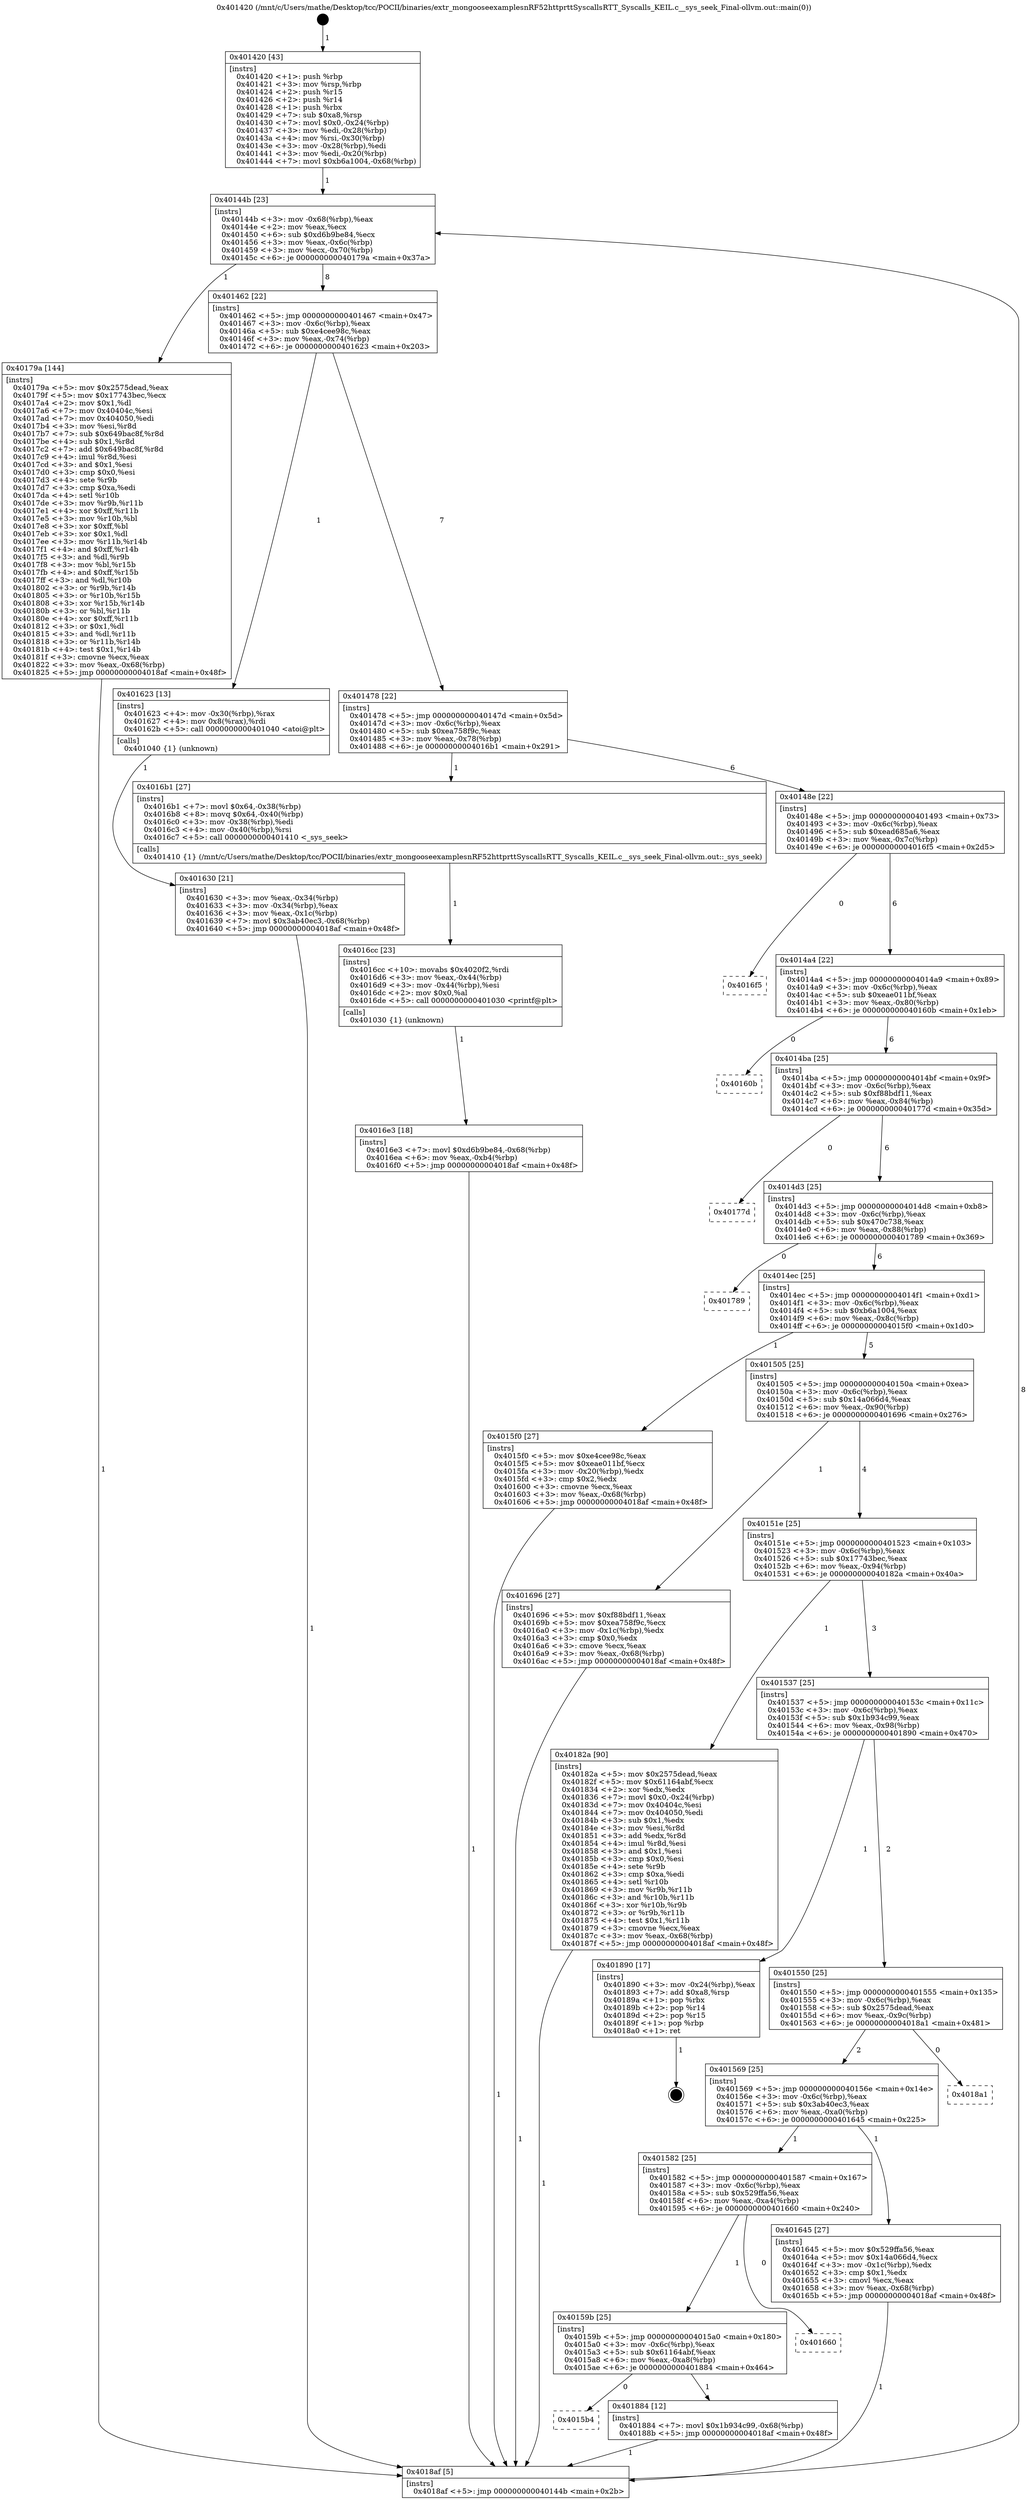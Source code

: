 digraph "0x401420" {
  label = "0x401420 (/mnt/c/Users/mathe/Desktop/tcc/POCII/binaries/extr_mongooseexamplesnRF52httprttSyscallsRTT_Syscalls_KEIL.c__sys_seek_Final-ollvm.out::main(0))"
  labelloc = "t"
  node[shape=record]

  Entry [label="",width=0.3,height=0.3,shape=circle,fillcolor=black,style=filled]
  "0x40144b" [label="{
     0x40144b [23]\l
     | [instrs]\l
     &nbsp;&nbsp;0x40144b \<+3\>: mov -0x68(%rbp),%eax\l
     &nbsp;&nbsp;0x40144e \<+2\>: mov %eax,%ecx\l
     &nbsp;&nbsp;0x401450 \<+6\>: sub $0xd6b9be84,%ecx\l
     &nbsp;&nbsp;0x401456 \<+3\>: mov %eax,-0x6c(%rbp)\l
     &nbsp;&nbsp;0x401459 \<+3\>: mov %ecx,-0x70(%rbp)\l
     &nbsp;&nbsp;0x40145c \<+6\>: je 000000000040179a \<main+0x37a\>\l
  }"]
  "0x40179a" [label="{
     0x40179a [144]\l
     | [instrs]\l
     &nbsp;&nbsp;0x40179a \<+5\>: mov $0x2575dead,%eax\l
     &nbsp;&nbsp;0x40179f \<+5\>: mov $0x17743bec,%ecx\l
     &nbsp;&nbsp;0x4017a4 \<+2\>: mov $0x1,%dl\l
     &nbsp;&nbsp;0x4017a6 \<+7\>: mov 0x40404c,%esi\l
     &nbsp;&nbsp;0x4017ad \<+7\>: mov 0x404050,%edi\l
     &nbsp;&nbsp;0x4017b4 \<+3\>: mov %esi,%r8d\l
     &nbsp;&nbsp;0x4017b7 \<+7\>: sub $0x649bac8f,%r8d\l
     &nbsp;&nbsp;0x4017be \<+4\>: sub $0x1,%r8d\l
     &nbsp;&nbsp;0x4017c2 \<+7\>: add $0x649bac8f,%r8d\l
     &nbsp;&nbsp;0x4017c9 \<+4\>: imul %r8d,%esi\l
     &nbsp;&nbsp;0x4017cd \<+3\>: and $0x1,%esi\l
     &nbsp;&nbsp;0x4017d0 \<+3\>: cmp $0x0,%esi\l
     &nbsp;&nbsp;0x4017d3 \<+4\>: sete %r9b\l
     &nbsp;&nbsp;0x4017d7 \<+3\>: cmp $0xa,%edi\l
     &nbsp;&nbsp;0x4017da \<+4\>: setl %r10b\l
     &nbsp;&nbsp;0x4017de \<+3\>: mov %r9b,%r11b\l
     &nbsp;&nbsp;0x4017e1 \<+4\>: xor $0xff,%r11b\l
     &nbsp;&nbsp;0x4017e5 \<+3\>: mov %r10b,%bl\l
     &nbsp;&nbsp;0x4017e8 \<+3\>: xor $0xff,%bl\l
     &nbsp;&nbsp;0x4017eb \<+3\>: xor $0x1,%dl\l
     &nbsp;&nbsp;0x4017ee \<+3\>: mov %r11b,%r14b\l
     &nbsp;&nbsp;0x4017f1 \<+4\>: and $0xff,%r14b\l
     &nbsp;&nbsp;0x4017f5 \<+3\>: and %dl,%r9b\l
     &nbsp;&nbsp;0x4017f8 \<+3\>: mov %bl,%r15b\l
     &nbsp;&nbsp;0x4017fb \<+4\>: and $0xff,%r15b\l
     &nbsp;&nbsp;0x4017ff \<+3\>: and %dl,%r10b\l
     &nbsp;&nbsp;0x401802 \<+3\>: or %r9b,%r14b\l
     &nbsp;&nbsp;0x401805 \<+3\>: or %r10b,%r15b\l
     &nbsp;&nbsp;0x401808 \<+3\>: xor %r15b,%r14b\l
     &nbsp;&nbsp;0x40180b \<+3\>: or %bl,%r11b\l
     &nbsp;&nbsp;0x40180e \<+4\>: xor $0xff,%r11b\l
     &nbsp;&nbsp;0x401812 \<+3\>: or $0x1,%dl\l
     &nbsp;&nbsp;0x401815 \<+3\>: and %dl,%r11b\l
     &nbsp;&nbsp;0x401818 \<+3\>: or %r11b,%r14b\l
     &nbsp;&nbsp;0x40181b \<+4\>: test $0x1,%r14b\l
     &nbsp;&nbsp;0x40181f \<+3\>: cmovne %ecx,%eax\l
     &nbsp;&nbsp;0x401822 \<+3\>: mov %eax,-0x68(%rbp)\l
     &nbsp;&nbsp;0x401825 \<+5\>: jmp 00000000004018af \<main+0x48f\>\l
  }"]
  "0x401462" [label="{
     0x401462 [22]\l
     | [instrs]\l
     &nbsp;&nbsp;0x401462 \<+5\>: jmp 0000000000401467 \<main+0x47\>\l
     &nbsp;&nbsp;0x401467 \<+3\>: mov -0x6c(%rbp),%eax\l
     &nbsp;&nbsp;0x40146a \<+5\>: sub $0xe4cee98c,%eax\l
     &nbsp;&nbsp;0x40146f \<+3\>: mov %eax,-0x74(%rbp)\l
     &nbsp;&nbsp;0x401472 \<+6\>: je 0000000000401623 \<main+0x203\>\l
  }"]
  Exit [label="",width=0.3,height=0.3,shape=circle,fillcolor=black,style=filled,peripheries=2]
  "0x401623" [label="{
     0x401623 [13]\l
     | [instrs]\l
     &nbsp;&nbsp;0x401623 \<+4\>: mov -0x30(%rbp),%rax\l
     &nbsp;&nbsp;0x401627 \<+4\>: mov 0x8(%rax),%rdi\l
     &nbsp;&nbsp;0x40162b \<+5\>: call 0000000000401040 \<atoi@plt\>\l
     | [calls]\l
     &nbsp;&nbsp;0x401040 \{1\} (unknown)\l
  }"]
  "0x401478" [label="{
     0x401478 [22]\l
     | [instrs]\l
     &nbsp;&nbsp;0x401478 \<+5\>: jmp 000000000040147d \<main+0x5d\>\l
     &nbsp;&nbsp;0x40147d \<+3\>: mov -0x6c(%rbp),%eax\l
     &nbsp;&nbsp;0x401480 \<+5\>: sub $0xea758f9c,%eax\l
     &nbsp;&nbsp;0x401485 \<+3\>: mov %eax,-0x78(%rbp)\l
     &nbsp;&nbsp;0x401488 \<+6\>: je 00000000004016b1 \<main+0x291\>\l
  }"]
  "0x4015b4" [label="{
     0x4015b4\l
  }", style=dashed]
  "0x4016b1" [label="{
     0x4016b1 [27]\l
     | [instrs]\l
     &nbsp;&nbsp;0x4016b1 \<+7\>: movl $0x64,-0x38(%rbp)\l
     &nbsp;&nbsp;0x4016b8 \<+8\>: movq $0x64,-0x40(%rbp)\l
     &nbsp;&nbsp;0x4016c0 \<+3\>: mov -0x38(%rbp),%edi\l
     &nbsp;&nbsp;0x4016c3 \<+4\>: mov -0x40(%rbp),%rsi\l
     &nbsp;&nbsp;0x4016c7 \<+5\>: call 0000000000401410 \<_sys_seek\>\l
     | [calls]\l
     &nbsp;&nbsp;0x401410 \{1\} (/mnt/c/Users/mathe/Desktop/tcc/POCII/binaries/extr_mongooseexamplesnRF52httprttSyscallsRTT_Syscalls_KEIL.c__sys_seek_Final-ollvm.out::_sys_seek)\l
  }"]
  "0x40148e" [label="{
     0x40148e [22]\l
     | [instrs]\l
     &nbsp;&nbsp;0x40148e \<+5\>: jmp 0000000000401493 \<main+0x73\>\l
     &nbsp;&nbsp;0x401493 \<+3\>: mov -0x6c(%rbp),%eax\l
     &nbsp;&nbsp;0x401496 \<+5\>: sub $0xead685a6,%eax\l
     &nbsp;&nbsp;0x40149b \<+3\>: mov %eax,-0x7c(%rbp)\l
     &nbsp;&nbsp;0x40149e \<+6\>: je 00000000004016f5 \<main+0x2d5\>\l
  }"]
  "0x401884" [label="{
     0x401884 [12]\l
     | [instrs]\l
     &nbsp;&nbsp;0x401884 \<+7\>: movl $0x1b934c99,-0x68(%rbp)\l
     &nbsp;&nbsp;0x40188b \<+5\>: jmp 00000000004018af \<main+0x48f\>\l
  }"]
  "0x4016f5" [label="{
     0x4016f5\l
  }", style=dashed]
  "0x4014a4" [label="{
     0x4014a4 [22]\l
     | [instrs]\l
     &nbsp;&nbsp;0x4014a4 \<+5\>: jmp 00000000004014a9 \<main+0x89\>\l
     &nbsp;&nbsp;0x4014a9 \<+3\>: mov -0x6c(%rbp),%eax\l
     &nbsp;&nbsp;0x4014ac \<+5\>: sub $0xeae011bf,%eax\l
     &nbsp;&nbsp;0x4014b1 \<+3\>: mov %eax,-0x80(%rbp)\l
     &nbsp;&nbsp;0x4014b4 \<+6\>: je 000000000040160b \<main+0x1eb\>\l
  }"]
  "0x40159b" [label="{
     0x40159b [25]\l
     | [instrs]\l
     &nbsp;&nbsp;0x40159b \<+5\>: jmp 00000000004015a0 \<main+0x180\>\l
     &nbsp;&nbsp;0x4015a0 \<+3\>: mov -0x6c(%rbp),%eax\l
     &nbsp;&nbsp;0x4015a3 \<+5\>: sub $0x61164abf,%eax\l
     &nbsp;&nbsp;0x4015a8 \<+6\>: mov %eax,-0xa8(%rbp)\l
     &nbsp;&nbsp;0x4015ae \<+6\>: je 0000000000401884 \<main+0x464\>\l
  }"]
  "0x40160b" [label="{
     0x40160b\l
  }", style=dashed]
  "0x4014ba" [label="{
     0x4014ba [25]\l
     | [instrs]\l
     &nbsp;&nbsp;0x4014ba \<+5\>: jmp 00000000004014bf \<main+0x9f\>\l
     &nbsp;&nbsp;0x4014bf \<+3\>: mov -0x6c(%rbp),%eax\l
     &nbsp;&nbsp;0x4014c2 \<+5\>: sub $0xf88bdf11,%eax\l
     &nbsp;&nbsp;0x4014c7 \<+6\>: mov %eax,-0x84(%rbp)\l
     &nbsp;&nbsp;0x4014cd \<+6\>: je 000000000040177d \<main+0x35d\>\l
  }"]
  "0x401660" [label="{
     0x401660\l
  }", style=dashed]
  "0x40177d" [label="{
     0x40177d\l
  }", style=dashed]
  "0x4014d3" [label="{
     0x4014d3 [25]\l
     | [instrs]\l
     &nbsp;&nbsp;0x4014d3 \<+5\>: jmp 00000000004014d8 \<main+0xb8\>\l
     &nbsp;&nbsp;0x4014d8 \<+3\>: mov -0x6c(%rbp),%eax\l
     &nbsp;&nbsp;0x4014db \<+5\>: sub $0x470c738,%eax\l
     &nbsp;&nbsp;0x4014e0 \<+6\>: mov %eax,-0x88(%rbp)\l
     &nbsp;&nbsp;0x4014e6 \<+6\>: je 0000000000401789 \<main+0x369\>\l
  }"]
  "0x4016e3" [label="{
     0x4016e3 [18]\l
     | [instrs]\l
     &nbsp;&nbsp;0x4016e3 \<+7\>: movl $0xd6b9be84,-0x68(%rbp)\l
     &nbsp;&nbsp;0x4016ea \<+6\>: mov %eax,-0xb4(%rbp)\l
     &nbsp;&nbsp;0x4016f0 \<+5\>: jmp 00000000004018af \<main+0x48f\>\l
  }"]
  "0x401789" [label="{
     0x401789\l
  }", style=dashed]
  "0x4014ec" [label="{
     0x4014ec [25]\l
     | [instrs]\l
     &nbsp;&nbsp;0x4014ec \<+5\>: jmp 00000000004014f1 \<main+0xd1\>\l
     &nbsp;&nbsp;0x4014f1 \<+3\>: mov -0x6c(%rbp),%eax\l
     &nbsp;&nbsp;0x4014f4 \<+5\>: sub $0xb6a1004,%eax\l
     &nbsp;&nbsp;0x4014f9 \<+6\>: mov %eax,-0x8c(%rbp)\l
     &nbsp;&nbsp;0x4014ff \<+6\>: je 00000000004015f0 \<main+0x1d0\>\l
  }"]
  "0x4016cc" [label="{
     0x4016cc [23]\l
     | [instrs]\l
     &nbsp;&nbsp;0x4016cc \<+10\>: movabs $0x4020f2,%rdi\l
     &nbsp;&nbsp;0x4016d6 \<+3\>: mov %eax,-0x44(%rbp)\l
     &nbsp;&nbsp;0x4016d9 \<+3\>: mov -0x44(%rbp),%esi\l
     &nbsp;&nbsp;0x4016dc \<+2\>: mov $0x0,%al\l
     &nbsp;&nbsp;0x4016de \<+5\>: call 0000000000401030 \<printf@plt\>\l
     | [calls]\l
     &nbsp;&nbsp;0x401030 \{1\} (unknown)\l
  }"]
  "0x4015f0" [label="{
     0x4015f0 [27]\l
     | [instrs]\l
     &nbsp;&nbsp;0x4015f0 \<+5\>: mov $0xe4cee98c,%eax\l
     &nbsp;&nbsp;0x4015f5 \<+5\>: mov $0xeae011bf,%ecx\l
     &nbsp;&nbsp;0x4015fa \<+3\>: mov -0x20(%rbp),%edx\l
     &nbsp;&nbsp;0x4015fd \<+3\>: cmp $0x2,%edx\l
     &nbsp;&nbsp;0x401600 \<+3\>: cmovne %ecx,%eax\l
     &nbsp;&nbsp;0x401603 \<+3\>: mov %eax,-0x68(%rbp)\l
     &nbsp;&nbsp;0x401606 \<+5\>: jmp 00000000004018af \<main+0x48f\>\l
  }"]
  "0x401505" [label="{
     0x401505 [25]\l
     | [instrs]\l
     &nbsp;&nbsp;0x401505 \<+5\>: jmp 000000000040150a \<main+0xea\>\l
     &nbsp;&nbsp;0x40150a \<+3\>: mov -0x6c(%rbp),%eax\l
     &nbsp;&nbsp;0x40150d \<+5\>: sub $0x14a066d4,%eax\l
     &nbsp;&nbsp;0x401512 \<+6\>: mov %eax,-0x90(%rbp)\l
     &nbsp;&nbsp;0x401518 \<+6\>: je 0000000000401696 \<main+0x276\>\l
  }"]
  "0x4018af" [label="{
     0x4018af [5]\l
     | [instrs]\l
     &nbsp;&nbsp;0x4018af \<+5\>: jmp 000000000040144b \<main+0x2b\>\l
  }"]
  "0x401420" [label="{
     0x401420 [43]\l
     | [instrs]\l
     &nbsp;&nbsp;0x401420 \<+1\>: push %rbp\l
     &nbsp;&nbsp;0x401421 \<+3\>: mov %rsp,%rbp\l
     &nbsp;&nbsp;0x401424 \<+2\>: push %r15\l
     &nbsp;&nbsp;0x401426 \<+2\>: push %r14\l
     &nbsp;&nbsp;0x401428 \<+1\>: push %rbx\l
     &nbsp;&nbsp;0x401429 \<+7\>: sub $0xa8,%rsp\l
     &nbsp;&nbsp;0x401430 \<+7\>: movl $0x0,-0x24(%rbp)\l
     &nbsp;&nbsp;0x401437 \<+3\>: mov %edi,-0x28(%rbp)\l
     &nbsp;&nbsp;0x40143a \<+4\>: mov %rsi,-0x30(%rbp)\l
     &nbsp;&nbsp;0x40143e \<+3\>: mov -0x28(%rbp),%edi\l
     &nbsp;&nbsp;0x401441 \<+3\>: mov %edi,-0x20(%rbp)\l
     &nbsp;&nbsp;0x401444 \<+7\>: movl $0xb6a1004,-0x68(%rbp)\l
  }"]
  "0x401630" [label="{
     0x401630 [21]\l
     | [instrs]\l
     &nbsp;&nbsp;0x401630 \<+3\>: mov %eax,-0x34(%rbp)\l
     &nbsp;&nbsp;0x401633 \<+3\>: mov -0x34(%rbp),%eax\l
     &nbsp;&nbsp;0x401636 \<+3\>: mov %eax,-0x1c(%rbp)\l
     &nbsp;&nbsp;0x401639 \<+7\>: movl $0x3ab40ec3,-0x68(%rbp)\l
     &nbsp;&nbsp;0x401640 \<+5\>: jmp 00000000004018af \<main+0x48f\>\l
  }"]
  "0x401582" [label="{
     0x401582 [25]\l
     | [instrs]\l
     &nbsp;&nbsp;0x401582 \<+5\>: jmp 0000000000401587 \<main+0x167\>\l
     &nbsp;&nbsp;0x401587 \<+3\>: mov -0x6c(%rbp),%eax\l
     &nbsp;&nbsp;0x40158a \<+5\>: sub $0x529ffa56,%eax\l
     &nbsp;&nbsp;0x40158f \<+6\>: mov %eax,-0xa4(%rbp)\l
     &nbsp;&nbsp;0x401595 \<+6\>: je 0000000000401660 \<main+0x240\>\l
  }"]
  "0x401696" [label="{
     0x401696 [27]\l
     | [instrs]\l
     &nbsp;&nbsp;0x401696 \<+5\>: mov $0xf88bdf11,%eax\l
     &nbsp;&nbsp;0x40169b \<+5\>: mov $0xea758f9c,%ecx\l
     &nbsp;&nbsp;0x4016a0 \<+3\>: mov -0x1c(%rbp),%edx\l
     &nbsp;&nbsp;0x4016a3 \<+3\>: cmp $0x0,%edx\l
     &nbsp;&nbsp;0x4016a6 \<+3\>: cmove %ecx,%eax\l
     &nbsp;&nbsp;0x4016a9 \<+3\>: mov %eax,-0x68(%rbp)\l
     &nbsp;&nbsp;0x4016ac \<+5\>: jmp 00000000004018af \<main+0x48f\>\l
  }"]
  "0x40151e" [label="{
     0x40151e [25]\l
     | [instrs]\l
     &nbsp;&nbsp;0x40151e \<+5\>: jmp 0000000000401523 \<main+0x103\>\l
     &nbsp;&nbsp;0x401523 \<+3\>: mov -0x6c(%rbp),%eax\l
     &nbsp;&nbsp;0x401526 \<+5\>: sub $0x17743bec,%eax\l
     &nbsp;&nbsp;0x40152b \<+6\>: mov %eax,-0x94(%rbp)\l
     &nbsp;&nbsp;0x401531 \<+6\>: je 000000000040182a \<main+0x40a\>\l
  }"]
  "0x401645" [label="{
     0x401645 [27]\l
     | [instrs]\l
     &nbsp;&nbsp;0x401645 \<+5\>: mov $0x529ffa56,%eax\l
     &nbsp;&nbsp;0x40164a \<+5\>: mov $0x14a066d4,%ecx\l
     &nbsp;&nbsp;0x40164f \<+3\>: mov -0x1c(%rbp),%edx\l
     &nbsp;&nbsp;0x401652 \<+3\>: cmp $0x1,%edx\l
     &nbsp;&nbsp;0x401655 \<+3\>: cmovl %ecx,%eax\l
     &nbsp;&nbsp;0x401658 \<+3\>: mov %eax,-0x68(%rbp)\l
     &nbsp;&nbsp;0x40165b \<+5\>: jmp 00000000004018af \<main+0x48f\>\l
  }"]
  "0x40182a" [label="{
     0x40182a [90]\l
     | [instrs]\l
     &nbsp;&nbsp;0x40182a \<+5\>: mov $0x2575dead,%eax\l
     &nbsp;&nbsp;0x40182f \<+5\>: mov $0x61164abf,%ecx\l
     &nbsp;&nbsp;0x401834 \<+2\>: xor %edx,%edx\l
     &nbsp;&nbsp;0x401836 \<+7\>: movl $0x0,-0x24(%rbp)\l
     &nbsp;&nbsp;0x40183d \<+7\>: mov 0x40404c,%esi\l
     &nbsp;&nbsp;0x401844 \<+7\>: mov 0x404050,%edi\l
     &nbsp;&nbsp;0x40184b \<+3\>: sub $0x1,%edx\l
     &nbsp;&nbsp;0x40184e \<+3\>: mov %esi,%r8d\l
     &nbsp;&nbsp;0x401851 \<+3\>: add %edx,%r8d\l
     &nbsp;&nbsp;0x401854 \<+4\>: imul %r8d,%esi\l
     &nbsp;&nbsp;0x401858 \<+3\>: and $0x1,%esi\l
     &nbsp;&nbsp;0x40185b \<+3\>: cmp $0x0,%esi\l
     &nbsp;&nbsp;0x40185e \<+4\>: sete %r9b\l
     &nbsp;&nbsp;0x401862 \<+3\>: cmp $0xa,%edi\l
     &nbsp;&nbsp;0x401865 \<+4\>: setl %r10b\l
     &nbsp;&nbsp;0x401869 \<+3\>: mov %r9b,%r11b\l
     &nbsp;&nbsp;0x40186c \<+3\>: and %r10b,%r11b\l
     &nbsp;&nbsp;0x40186f \<+3\>: xor %r10b,%r9b\l
     &nbsp;&nbsp;0x401872 \<+3\>: or %r9b,%r11b\l
     &nbsp;&nbsp;0x401875 \<+4\>: test $0x1,%r11b\l
     &nbsp;&nbsp;0x401879 \<+3\>: cmovne %ecx,%eax\l
     &nbsp;&nbsp;0x40187c \<+3\>: mov %eax,-0x68(%rbp)\l
     &nbsp;&nbsp;0x40187f \<+5\>: jmp 00000000004018af \<main+0x48f\>\l
  }"]
  "0x401537" [label="{
     0x401537 [25]\l
     | [instrs]\l
     &nbsp;&nbsp;0x401537 \<+5\>: jmp 000000000040153c \<main+0x11c\>\l
     &nbsp;&nbsp;0x40153c \<+3\>: mov -0x6c(%rbp),%eax\l
     &nbsp;&nbsp;0x40153f \<+5\>: sub $0x1b934c99,%eax\l
     &nbsp;&nbsp;0x401544 \<+6\>: mov %eax,-0x98(%rbp)\l
     &nbsp;&nbsp;0x40154a \<+6\>: je 0000000000401890 \<main+0x470\>\l
  }"]
  "0x401569" [label="{
     0x401569 [25]\l
     | [instrs]\l
     &nbsp;&nbsp;0x401569 \<+5\>: jmp 000000000040156e \<main+0x14e\>\l
     &nbsp;&nbsp;0x40156e \<+3\>: mov -0x6c(%rbp),%eax\l
     &nbsp;&nbsp;0x401571 \<+5\>: sub $0x3ab40ec3,%eax\l
     &nbsp;&nbsp;0x401576 \<+6\>: mov %eax,-0xa0(%rbp)\l
     &nbsp;&nbsp;0x40157c \<+6\>: je 0000000000401645 \<main+0x225\>\l
  }"]
  "0x401890" [label="{
     0x401890 [17]\l
     | [instrs]\l
     &nbsp;&nbsp;0x401890 \<+3\>: mov -0x24(%rbp),%eax\l
     &nbsp;&nbsp;0x401893 \<+7\>: add $0xa8,%rsp\l
     &nbsp;&nbsp;0x40189a \<+1\>: pop %rbx\l
     &nbsp;&nbsp;0x40189b \<+2\>: pop %r14\l
     &nbsp;&nbsp;0x40189d \<+2\>: pop %r15\l
     &nbsp;&nbsp;0x40189f \<+1\>: pop %rbp\l
     &nbsp;&nbsp;0x4018a0 \<+1\>: ret\l
  }"]
  "0x401550" [label="{
     0x401550 [25]\l
     | [instrs]\l
     &nbsp;&nbsp;0x401550 \<+5\>: jmp 0000000000401555 \<main+0x135\>\l
     &nbsp;&nbsp;0x401555 \<+3\>: mov -0x6c(%rbp),%eax\l
     &nbsp;&nbsp;0x401558 \<+5\>: sub $0x2575dead,%eax\l
     &nbsp;&nbsp;0x40155d \<+6\>: mov %eax,-0x9c(%rbp)\l
     &nbsp;&nbsp;0x401563 \<+6\>: je 00000000004018a1 \<main+0x481\>\l
  }"]
  "0x4018a1" [label="{
     0x4018a1\l
  }", style=dashed]
  Entry -> "0x401420" [label=" 1"]
  "0x40144b" -> "0x40179a" [label=" 1"]
  "0x40144b" -> "0x401462" [label=" 8"]
  "0x401890" -> Exit [label=" 1"]
  "0x401462" -> "0x401623" [label=" 1"]
  "0x401462" -> "0x401478" [label=" 7"]
  "0x401884" -> "0x4018af" [label=" 1"]
  "0x401478" -> "0x4016b1" [label=" 1"]
  "0x401478" -> "0x40148e" [label=" 6"]
  "0x40159b" -> "0x4015b4" [label=" 0"]
  "0x40148e" -> "0x4016f5" [label=" 0"]
  "0x40148e" -> "0x4014a4" [label=" 6"]
  "0x40159b" -> "0x401884" [label=" 1"]
  "0x4014a4" -> "0x40160b" [label=" 0"]
  "0x4014a4" -> "0x4014ba" [label=" 6"]
  "0x401582" -> "0x40159b" [label=" 1"]
  "0x4014ba" -> "0x40177d" [label=" 0"]
  "0x4014ba" -> "0x4014d3" [label=" 6"]
  "0x401582" -> "0x401660" [label=" 0"]
  "0x4014d3" -> "0x401789" [label=" 0"]
  "0x4014d3" -> "0x4014ec" [label=" 6"]
  "0x40182a" -> "0x4018af" [label=" 1"]
  "0x4014ec" -> "0x4015f0" [label=" 1"]
  "0x4014ec" -> "0x401505" [label=" 5"]
  "0x4015f0" -> "0x4018af" [label=" 1"]
  "0x401420" -> "0x40144b" [label=" 1"]
  "0x4018af" -> "0x40144b" [label=" 8"]
  "0x401623" -> "0x401630" [label=" 1"]
  "0x401630" -> "0x4018af" [label=" 1"]
  "0x40179a" -> "0x4018af" [label=" 1"]
  "0x401505" -> "0x401696" [label=" 1"]
  "0x401505" -> "0x40151e" [label=" 4"]
  "0x4016e3" -> "0x4018af" [label=" 1"]
  "0x40151e" -> "0x40182a" [label=" 1"]
  "0x40151e" -> "0x401537" [label=" 3"]
  "0x4016cc" -> "0x4016e3" [label=" 1"]
  "0x401537" -> "0x401890" [label=" 1"]
  "0x401537" -> "0x401550" [label=" 2"]
  "0x401696" -> "0x4018af" [label=" 1"]
  "0x401550" -> "0x4018a1" [label=" 0"]
  "0x401550" -> "0x401569" [label=" 2"]
  "0x4016b1" -> "0x4016cc" [label=" 1"]
  "0x401569" -> "0x401645" [label=" 1"]
  "0x401569" -> "0x401582" [label=" 1"]
  "0x401645" -> "0x4018af" [label=" 1"]
}
